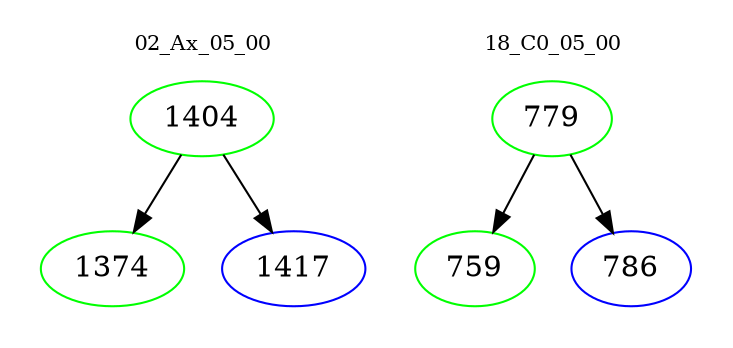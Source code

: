 digraph{
subgraph cluster_0 {
color = white
label = "02_Ax_05_00";
fontsize=10;
T0_1404 [label="1404", color="green"]
T0_1404 -> T0_1374 [color="black"]
T0_1374 [label="1374", color="green"]
T0_1404 -> T0_1417 [color="black"]
T0_1417 [label="1417", color="blue"]
}
subgraph cluster_1 {
color = white
label = "18_C0_05_00";
fontsize=10;
T1_779 [label="779", color="green"]
T1_779 -> T1_759 [color="black"]
T1_759 [label="759", color="green"]
T1_779 -> T1_786 [color="black"]
T1_786 [label="786", color="blue"]
}
}
